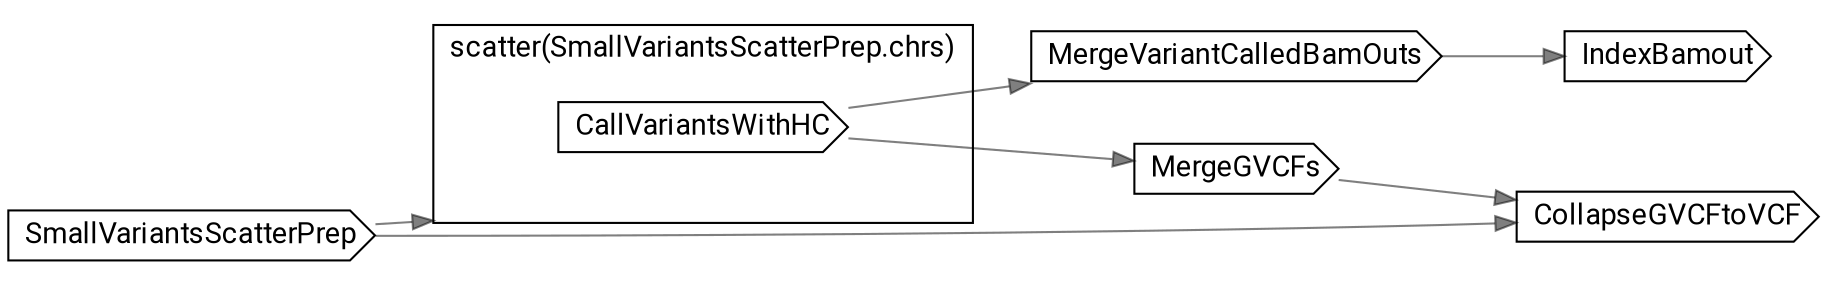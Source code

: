 // CallVariantsWithHaplotypeCaller
digraph {
	compound=true rankdir=LR
	node [fontname=Roboto]
	edge [color="#00000080"]
	"call-SmallVariantsScatterPrep" [label=SmallVariantsScatterPrep shape=cds]
	subgraph "cluster-scatter-L50C5-c" {
		fontname=Roboto label="scatter(SmallVariantsScatterPrep.chrs)" rank=same
		"call-CallVariantsWithHC" [label=CallVariantsWithHC shape=cds]
		"scatter-L50C5-c" [label="" height=0 margin=0 style=invis width=0]
	}
	"call-MergeGVCFs" [label=MergeGVCFs shape=cds]
	"call-MergeVariantCalledBamOuts" [label=MergeVariantCalledBamOuts shape=cds]
	"call-IndexBamout" [label=IndexBamout shape=cds]
	"call-CollapseGVCFtoVCF" [label=CollapseGVCFtoVCF shape=cds]
	"call-SmallVariantsScatterPrep" -> "scatter-L50C5-c" [lhead="cluster-scatter-L50C5-c"]
	"call-CallVariantsWithHC" -> "call-MergeGVCFs"
	"call-CallVariantsWithHC" -> "call-MergeVariantCalledBamOuts"
	"call-MergeVariantCalledBamOuts" -> "call-IndexBamout"
	"call-MergeGVCFs" -> "call-CollapseGVCFtoVCF"
	"call-SmallVariantsScatterPrep" -> "call-CollapseGVCFtoVCF"
}
